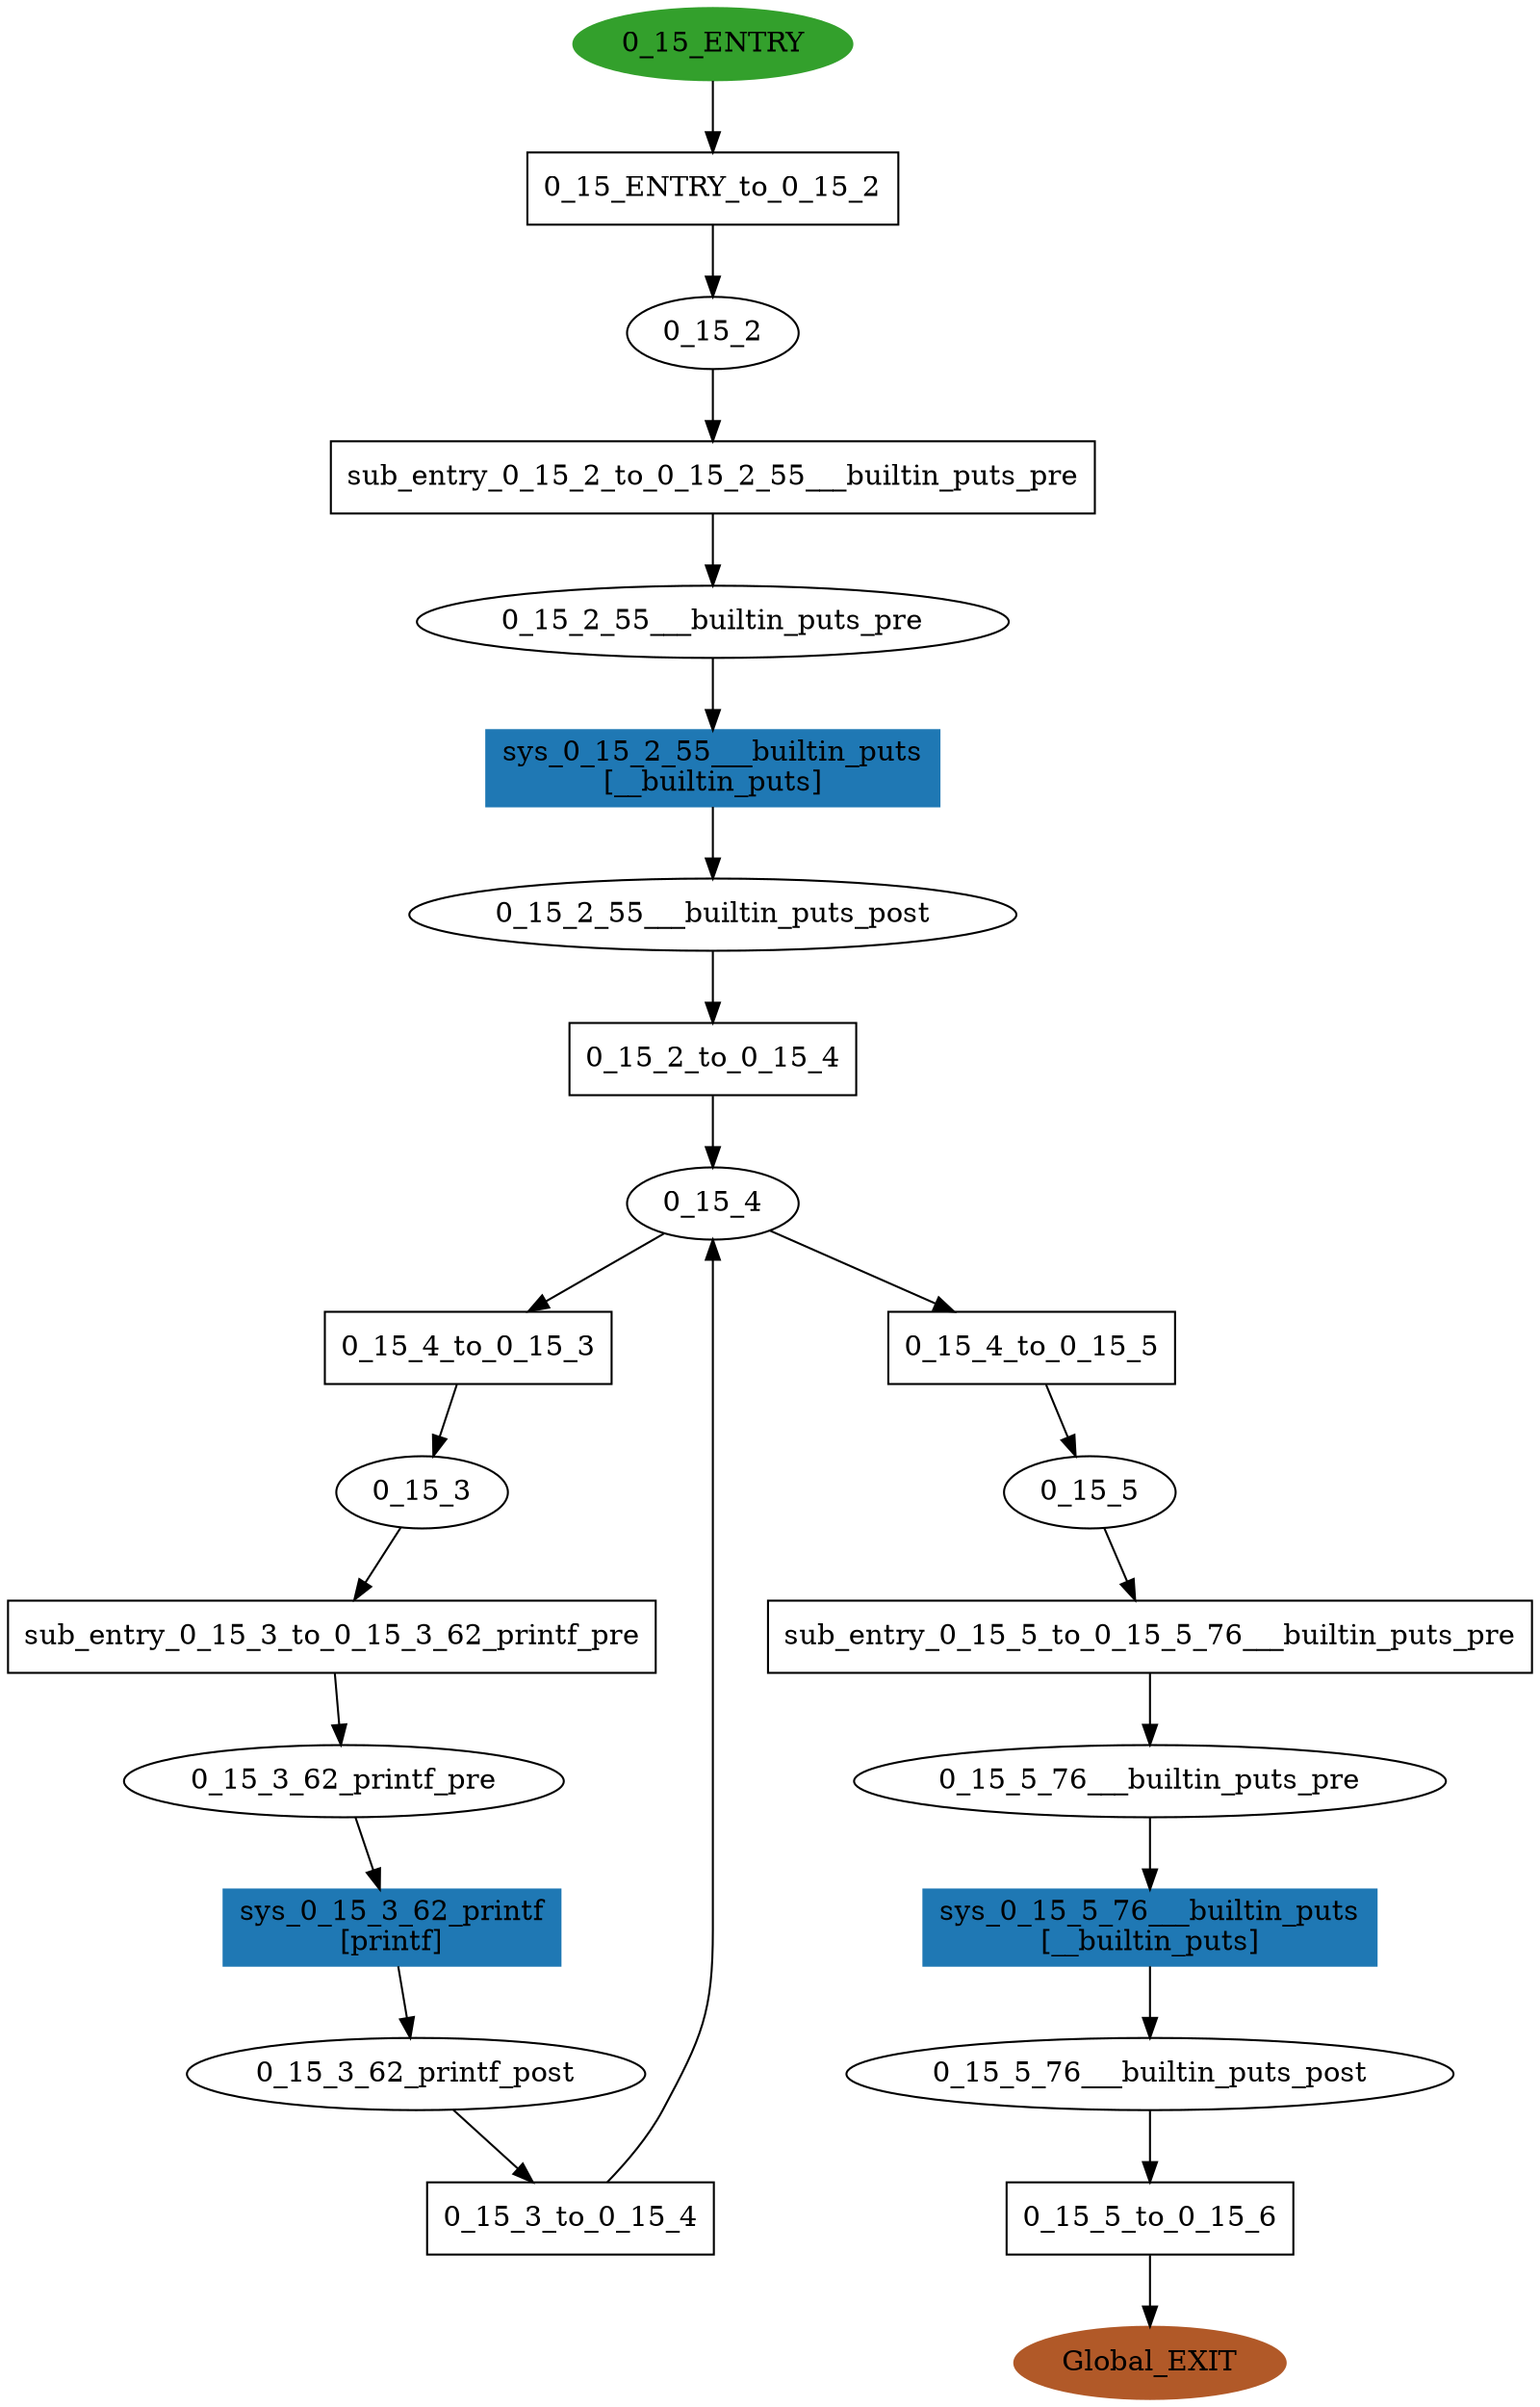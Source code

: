 digraph model { 
compound=true; 
node  [style="filled", colorscheme="paired12"];  "0_15_5_76___builtin_puts_pre" [shape=ellipse, style=""];
  "0_15_2_55___builtin_puts_pre" [shape=ellipse, style=""];
  "0_15_3_62_printf_pre" [shape=ellipse, style=""];
  "0_15_5_76___builtin_puts_post" [shape=ellipse, style=""];
  "0_15_3_62_printf_post" [shape=ellipse, style=""];
  "0_15_ENTRY" [shape=ellipse, color=4, style=filled];
  "0_15_2_55___builtin_puts_post" [shape=ellipse, style=""];
  "0_15_2" [shape=ellipse, style=""];
  "0_15_3" [shape=ellipse, style=""];
  "Global_EXIT" [shape=ellipse, color=12, style=filled];
  "0_15_4" [shape=ellipse, style=""];
  "0_15_5" [shape=ellipse, style=""];
  "sys_0_15_2_55___builtin_puts" [shape=box, style=""];
  "sys_0_15_2_55___builtin_puts" [color=2, style=filled];
  "sys_0_15_2_55___builtin_puts" [label="sys_0_15_2_55___builtin_puts\n[__builtin_puts]"];
  "0_15_5_to_0_15_6" [shape=box, style=""];
  "0_15_5_to_0_15_6" [label="0_15_5_to_0_15_6\n"];
  "0_15_2_to_0_15_4" [shape=box, style=""];
  "0_15_2_to_0_15_4" [label="0_15_2_to_0_15_4\n"];
  "0_15_3_to_0_15_4" [shape=box, style=""];
  "0_15_3_to_0_15_4" [label="0_15_3_to_0_15_4\n"];
  "sub_entry_0_15_2_to_0_15_2_55___builtin_puts_pre" [shape=box, style=""];
  "sub_entry_0_15_2_to_0_15_2_55___builtin_puts_pre" [label="sub_entry_0_15_2_to_0_15_2_55___builtin_puts_pre\n"];
  "sys_0_15_5_76___builtin_puts" [shape=box, style=""];
  "sys_0_15_5_76___builtin_puts" [color=2, style=filled];
  "sys_0_15_5_76___builtin_puts" [label="sys_0_15_5_76___builtin_puts\n[__builtin_puts]"];
  "sub_entry_0_15_5_to_0_15_5_76___builtin_puts_pre" [shape=box, style=""];
  "sub_entry_0_15_5_to_0_15_5_76___builtin_puts_pre" [label="sub_entry_0_15_5_to_0_15_5_76___builtin_puts_pre\n"];
  "sub_entry_0_15_3_to_0_15_3_62_printf_pre" [shape=box, style=""];
  "sub_entry_0_15_3_to_0_15_3_62_printf_pre" [label="sub_entry_0_15_3_to_0_15_3_62_printf_pre\n"];
  "0_15_4_to_0_15_3" [shape=box, style=""];
  "0_15_4_to_0_15_3" [label="0_15_4_to_0_15_3\n"];
  "sys_0_15_3_62_printf" [shape=box, style=""];
  "sys_0_15_3_62_printf" [color=2, style=filled];
  "sys_0_15_3_62_printf" [label="sys_0_15_3_62_printf\n[printf]"];
  "0_15_4_to_0_15_5" [shape=box, style=""];
  "0_15_4_to_0_15_5" [label="0_15_4_to_0_15_5\n"];
  "0_15_ENTRY_to_0_15_2" [shape=box, style=""];
  "0_15_ENTRY_to_0_15_2" [label="0_15_ENTRY_to_0_15_2\n"];
  "sub_entry_0_15_2_to_0_15_2_55___builtin_puts_pre" -> "0_15_2_55___builtin_puts_pre" [label="", arrowhead="normal"];
  "0_15_3_to_0_15_4" -> "0_15_4" [label="", arrowhead="normal"];
  "sub_entry_0_15_3_to_0_15_3_62_printf_pre" -> "0_15_3_62_printf_pre" [label="", arrowhead="normal"];
  "0_15_ENTRY_to_0_15_2" -> "0_15_2" [label="", arrowhead="normal"];
  "0_15_4_to_0_15_3" -> "0_15_3" [label="", arrowhead="normal"];
  "sys_0_15_2_55___builtin_puts" -> "0_15_2_55___builtin_puts_post" [label="", arrowhead="normal"];
  "0_15_3_62_printf_post" -> "0_15_3_to_0_15_4" [label="", arrowhead="normal"];
  "0_15_3_62_printf_pre" -> "sys_0_15_3_62_printf" [label="", arrowhead="normal"];
  "0_15_2_55___builtin_puts_post" -> "0_15_2_to_0_15_4" [label="", arrowhead="normal"];
  "0_15_2" -> "sub_entry_0_15_2_to_0_15_2_55___builtin_puts_pre" [label="", arrowhead="normal"];
  "0_15_3" -> "sub_entry_0_15_3_to_0_15_3_62_printf_pre" [label="", arrowhead="normal"];
  "sys_0_15_3_62_printf" -> "0_15_3_62_printf_post" [label="", arrowhead="normal"];
  "0_15_5_76___builtin_puts_pre" -> "sys_0_15_5_76___builtin_puts" [label="", arrowhead="normal"];
  "0_15_2_to_0_15_4" -> "0_15_4" [label="", arrowhead="normal"];
  "0_15_4_to_0_15_5" -> "0_15_5" [label="", arrowhead="normal"];
  "sub_entry_0_15_5_to_0_15_5_76___builtin_puts_pre" -> "0_15_5_76___builtin_puts_pre" [label="", arrowhead="normal"];
  "sys_0_15_5_76___builtin_puts" -> "0_15_5_76___builtin_puts_post" [label="", arrowhead="normal"];
  "0_15_4" -> "0_15_4_to_0_15_5" [label="", arrowhead="normal"];
  "0_15_ENTRY" -> "0_15_ENTRY_to_0_15_2" [label="", arrowhead="normal"];
  "0_15_5_to_0_15_6" -> "Global_EXIT" [label="", arrowhead="normal"];
  "0_15_5_76___builtin_puts_post" -> "0_15_5_to_0_15_6" [label="", arrowhead="normal"];
  "0_15_4" -> "0_15_4_to_0_15_3" [label="", arrowhead="normal"];
  "0_15_2_55___builtin_puts_pre" -> "sys_0_15_2_55___builtin_puts" [label="", arrowhead="normal"];
  "0_15_5" -> "sub_entry_0_15_5_to_0_15_5_76___builtin_puts_pre" [label="", arrowhead="normal"];
}

